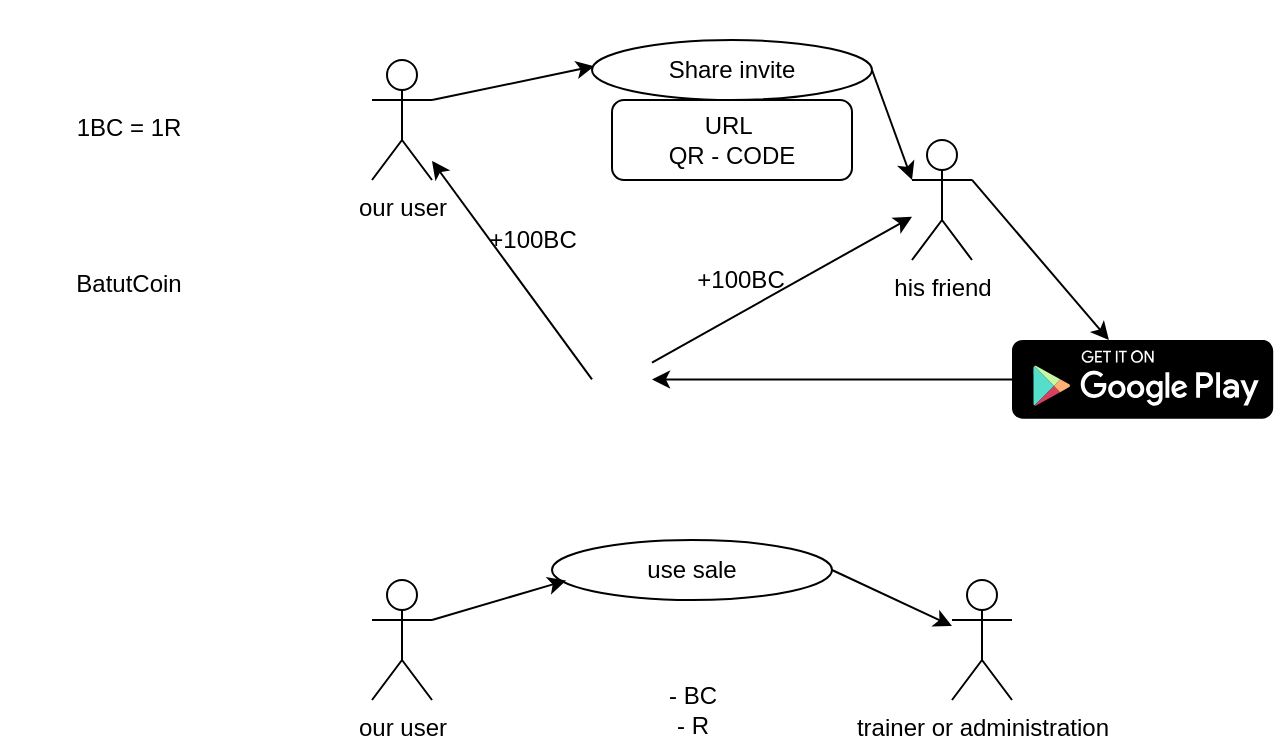 <mxfile version="14.7.0" type="github">
  <diagram id="hWRiYZdYROX96dHhmvVG" name="Page-1">
    <mxGraphModel dx="981" dy="548" grid="1" gridSize="10" guides="1" tooltips="1" connect="1" arrows="1" fold="1" page="1" pageScale="1" pageWidth="827" pageHeight="1169" math="0" shadow="0">
      <root>
        <mxCell id="0" />
        <mxCell id="1" parent="0" />
        <mxCell id="y0btdh6a1R1oDhLPrUnS-26" value="" style="group" vertex="1" connectable="0" parent="1">
          <mxGeometry x="376" y="60" width="450.6" height="189.4" as="geometry" />
        </mxCell>
        <mxCell id="y0btdh6a1R1oDhLPrUnS-1" value="our user" style="shape=umlActor;verticalLabelPosition=bottom;verticalAlign=top;html=1;outlineConnect=0;" vertex="1" parent="y0btdh6a1R1oDhLPrUnS-26">
          <mxGeometry y="10" width="30" height="60" as="geometry" />
        </mxCell>
        <mxCell id="y0btdh6a1R1oDhLPrUnS-3" value="Share invite" style="ellipse;whiteSpace=wrap;html=1;" vertex="1" parent="y0btdh6a1R1oDhLPrUnS-26">
          <mxGeometry x="110" width="140" height="30" as="geometry" />
        </mxCell>
        <mxCell id="y0btdh6a1R1oDhLPrUnS-6" value="" style="endArrow=classic;html=1;exitX=1;exitY=0.333;exitDx=0;exitDy=0;exitPerimeter=0;entryX=0.008;entryY=0.437;entryDx=0;entryDy=0;entryPerimeter=0;" edge="1" parent="y0btdh6a1R1oDhLPrUnS-26" source="y0btdh6a1R1oDhLPrUnS-1" target="y0btdh6a1R1oDhLPrUnS-3">
          <mxGeometry width="50" height="50" relative="1" as="geometry">
            <mxPoint x="270" y="160" as="sourcePoint" />
            <mxPoint x="320" y="110" as="targetPoint" />
          </mxGeometry>
        </mxCell>
        <mxCell id="y0btdh6a1R1oDhLPrUnS-7" value="his friend" style="shape=umlActor;verticalLabelPosition=bottom;verticalAlign=top;html=1;outlineConnect=0;" vertex="1" parent="y0btdh6a1R1oDhLPrUnS-26">
          <mxGeometry x="270" y="50" width="30" height="60" as="geometry" />
        </mxCell>
        <mxCell id="y0btdh6a1R1oDhLPrUnS-8" value="URL&amp;nbsp;&lt;br&gt;QR - CODE" style="rounded=1;whiteSpace=wrap;html=1;" vertex="1" parent="y0btdh6a1R1oDhLPrUnS-26">
          <mxGeometry x="120" y="30" width="120" height="40" as="geometry" />
        </mxCell>
        <mxCell id="y0btdh6a1R1oDhLPrUnS-9" value="" style="endArrow=classic;html=1;exitX=1;exitY=0.5;exitDx=0;exitDy=0;entryX=0;entryY=0.333;entryDx=0;entryDy=0;entryPerimeter=0;" edge="1" parent="y0btdh6a1R1oDhLPrUnS-26" source="y0btdh6a1R1oDhLPrUnS-3" target="y0btdh6a1R1oDhLPrUnS-7">
          <mxGeometry width="50" height="50" relative="1" as="geometry">
            <mxPoint x="270" y="160" as="sourcePoint" />
            <mxPoint x="320" y="110" as="targetPoint" />
          </mxGeometry>
        </mxCell>
        <mxCell id="y0btdh6a1R1oDhLPrUnS-10" value="" style="dashed=0;outlineConnect=0;html=1;align=center;labelPosition=center;verticalLabelPosition=bottom;verticalAlign=top;shape=mxgraph.webicons.google_play;fillColor=#000000" vertex="1" parent="y0btdh6a1R1oDhLPrUnS-26">
          <mxGeometry x="320" y="150" width="130.6" height="39.4" as="geometry" />
        </mxCell>
        <mxCell id="y0btdh6a1R1oDhLPrUnS-11" value="" style="endArrow=classic;html=1;exitX=1;exitY=0.333;exitDx=0;exitDy=0;exitPerimeter=0;" edge="1" parent="y0btdh6a1R1oDhLPrUnS-26" source="y0btdh6a1R1oDhLPrUnS-7" target="y0btdh6a1R1oDhLPrUnS-10">
          <mxGeometry width="50" height="50" relative="1" as="geometry">
            <mxPoint x="260" y="25" as="sourcePoint" />
            <mxPoint x="330" y="40" as="targetPoint" />
          </mxGeometry>
        </mxCell>
        <mxCell id="y0btdh6a1R1oDhLPrUnS-13" value="" style="shape=image;html=1;verticalAlign=top;verticalLabelPosition=bottom;labelBackgroundColor=#ffffff;imageAspect=0;aspect=fixed;image=https://cdn0.iconfinder.com/data/icons/education-340/100/Tilda_Icons_1ed_discount-128.png" vertex="1" parent="y0btdh6a1R1oDhLPrUnS-26">
          <mxGeometry x="110" y="154.7" width="30" height="30" as="geometry" />
        </mxCell>
        <mxCell id="y0btdh6a1R1oDhLPrUnS-16" value="" style="endArrow=classic;html=1;" edge="1" parent="y0btdh6a1R1oDhLPrUnS-26" source="y0btdh6a1R1oDhLPrUnS-10" target="y0btdh6a1R1oDhLPrUnS-13">
          <mxGeometry width="50" height="50" relative="1" as="geometry">
            <mxPoint x="270" y="160" as="sourcePoint" />
            <mxPoint x="320" y="110" as="targetPoint" />
          </mxGeometry>
        </mxCell>
        <mxCell id="y0btdh6a1R1oDhLPrUnS-31" value="" style="group" vertex="1" connectable="0" parent="y0btdh6a1R1oDhLPrUnS-26">
          <mxGeometry x="154" y="110" width="60" height="20" as="geometry" />
        </mxCell>
        <mxCell id="y0btdh6a1R1oDhLPrUnS-15" value="" style="endArrow=classic;html=1;" edge="1" parent="y0btdh6a1R1oDhLPrUnS-31" source="y0btdh6a1R1oDhLPrUnS-13" target="y0btdh6a1R1oDhLPrUnS-7">
          <mxGeometry width="50" height="50" relative="1" as="geometry">
            <mxPoint x="116" y="115" as="sourcePoint" />
            <mxPoint x="-114" y="-49.286" as="targetPoint" />
          </mxGeometry>
        </mxCell>
        <mxCell id="y0btdh6a1R1oDhLPrUnS-30" value="+100BC" style="text;html=1;align=center;verticalAlign=middle;resizable=0;points=[];autosize=1;strokeColor=none;" vertex="1" parent="y0btdh6a1R1oDhLPrUnS-31">
          <mxGeometry width="60" height="20" as="geometry" />
        </mxCell>
        <mxCell id="y0btdh6a1R1oDhLPrUnS-35" value="" style="group" vertex="1" connectable="0" parent="y0btdh6a1R1oDhLPrUnS-26">
          <mxGeometry x="50" y="90" width="60" height="20" as="geometry" />
        </mxCell>
        <mxCell id="y0btdh6a1R1oDhLPrUnS-14" value="" style="endArrow=classic;html=1;exitX=0;exitY=0.5;exitDx=0;exitDy=0;" edge="1" parent="y0btdh6a1R1oDhLPrUnS-35" source="y0btdh6a1R1oDhLPrUnS-13" target="y0btdh6a1R1oDhLPrUnS-1">
          <mxGeometry width="50" height="50" relative="1" as="geometry">
            <mxPoint x="220" y="70" as="sourcePoint" />
            <mxPoint x="270" y="20" as="targetPoint" />
          </mxGeometry>
        </mxCell>
        <mxCell id="y0btdh6a1R1oDhLPrUnS-32" value="" style="group" vertex="1" connectable="0" parent="y0btdh6a1R1oDhLPrUnS-35">
          <mxGeometry width="60" height="20" as="geometry" />
        </mxCell>
        <mxCell id="y0btdh6a1R1oDhLPrUnS-34" value="+100BC" style="text;html=1;align=center;verticalAlign=middle;resizable=0;points=[];autosize=1;strokeColor=none;" vertex="1" parent="y0btdh6a1R1oDhLPrUnS-32">
          <mxGeometry width="60" height="20" as="geometry" />
        </mxCell>
        <mxCell id="y0btdh6a1R1oDhLPrUnS-27" value="" style="group" vertex="1" connectable="0" parent="1">
          <mxGeometry x="376" y="310" width="320" height="80" as="geometry" />
        </mxCell>
        <mxCell id="y0btdh6a1R1oDhLPrUnS-17" value="our user" style="shape=umlActor;verticalLabelPosition=bottom;verticalAlign=top;html=1;outlineConnect=0;" vertex="1" parent="y0btdh6a1R1oDhLPrUnS-27">
          <mxGeometry y="20" width="30" height="60" as="geometry" />
        </mxCell>
        <mxCell id="y0btdh6a1R1oDhLPrUnS-18" value="use sale" style="ellipse;whiteSpace=wrap;html=1;" vertex="1" parent="y0btdh6a1R1oDhLPrUnS-27">
          <mxGeometry x="90" width="140" height="30" as="geometry" />
        </mxCell>
        <mxCell id="y0btdh6a1R1oDhLPrUnS-21" value="trainer or administration" style="shape=umlActor;verticalLabelPosition=bottom;verticalAlign=top;html=1;outlineConnect=0;" vertex="1" parent="y0btdh6a1R1oDhLPrUnS-27">
          <mxGeometry x="290" y="20" width="30" height="60" as="geometry" />
        </mxCell>
        <mxCell id="y0btdh6a1R1oDhLPrUnS-22" value="" style="shape=image;html=1;verticalAlign=top;verticalLabelPosition=bottom;labelBackgroundColor=#ffffff;imageAspect=0;aspect=fixed;image=https://cdn1.iconfinder.com/data/icons/100-basic-for-user-interface/32/68-qr_code-128.png" vertex="1" parent="y0btdh6a1R1oDhLPrUnS-27">
          <mxGeometry x="140" y="30" width="40" height="40" as="geometry" />
        </mxCell>
        <mxCell id="y0btdh6a1R1oDhLPrUnS-23" value="" style="endArrow=classic;html=1;exitX=1;exitY=0.333;exitDx=0;exitDy=0;exitPerimeter=0;entryX=0.05;entryY=0.676;entryDx=0;entryDy=0;entryPerimeter=0;" edge="1" parent="y0btdh6a1R1oDhLPrUnS-27" source="y0btdh6a1R1oDhLPrUnS-17" target="y0btdh6a1R1oDhLPrUnS-18">
          <mxGeometry width="50" height="50" relative="1" as="geometry">
            <mxPoint x="290" y="20" as="sourcePoint" />
            <mxPoint x="340" y="-30" as="targetPoint" />
          </mxGeometry>
        </mxCell>
        <mxCell id="y0btdh6a1R1oDhLPrUnS-24" value="" style="endArrow=classic;html=1;exitX=1;exitY=0.5;exitDx=0;exitDy=0;" edge="1" parent="y0btdh6a1R1oDhLPrUnS-27" source="y0btdh6a1R1oDhLPrUnS-18" target="y0btdh6a1R1oDhLPrUnS-21">
          <mxGeometry width="50" height="50" relative="1" as="geometry">
            <mxPoint x="40" y="60" as="sourcePoint" />
            <mxPoint x="107.0" y="30.28" as="targetPoint" />
          </mxGeometry>
        </mxCell>
        <mxCell id="y0btdh6a1R1oDhLPrUnS-29" value="" style="group" vertex="1" connectable="0" parent="1">
          <mxGeometry x="190" y="40" width="128" height="128" as="geometry" />
        </mxCell>
        <mxCell id="y0btdh6a1R1oDhLPrUnS-25" value="BatutCoin" style="shape=image;html=1;verticalAlign=top;verticalLabelPosition=bottom;labelBackgroundColor=#ffffff;imageAspect=0;aspect=fixed;image=https://cdn0.iconfinder.com/data/icons/business-collection-2027/58/coin-3-128.png" vertex="1" parent="y0btdh6a1R1oDhLPrUnS-29">
          <mxGeometry width="128" height="128" as="geometry" />
        </mxCell>
        <mxCell id="y0btdh6a1R1oDhLPrUnS-28" value="1BC = 1R" style="text;html=1;align=center;verticalAlign=middle;resizable=0;points=[];autosize=1;strokeColor=none;" vertex="1" parent="y0btdh6a1R1oDhLPrUnS-29">
          <mxGeometry x="29" y="54" width="70" height="20" as="geometry" />
        </mxCell>
        <mxCell id="y0btdh6a1R1oDhLPrUnS-39" value="- BC&lt;br&gt;- R" style="text;html=1;align=center;verticalAlign=middle;resizable=0;points=[];autosize=1;strokeColor=none;" vertex="1" parent="1">
          <mxGeometry x="516" y="380" width="40" height="30" as="geometry" />
        </mxCell>
      </root>
    </mxGraphModel>
  </diagram>
</mxfile>
